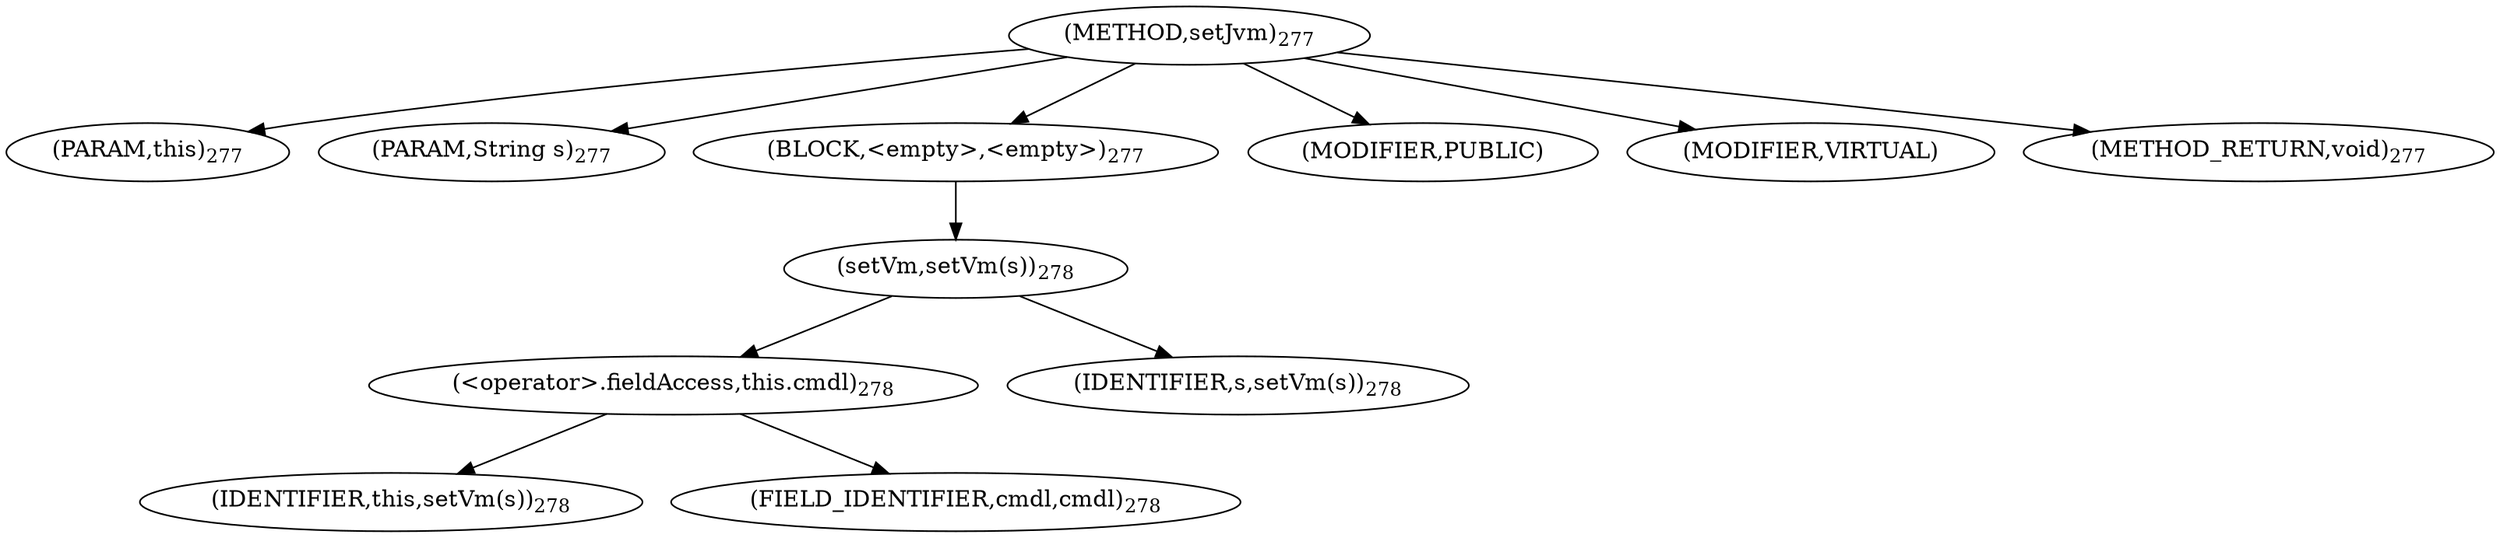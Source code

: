 digraph "setJvm" {  
"522" [label = <(METHOD,setJvm)<SUB>277</SUB>> ]
"523" [label = <(PARAM,this)<SUB>277</SUB>> ]
"524" [label = <(PARAM,String s)<SUB>277</SUB>> ]
"525" [label = <(BLOCK,&lt;empty&gt;,&lt;empty&gt;)<SUB>277</SUB>> ]
"526" [label = <(setVm,setVm(s))<SUB>278</SUB>> ]
"527" [label = <(&lt;operator&gt;.fieldAccess,this.cmdl)<SUB>278</SUB>> ]
"528" [label = <(IDENTIFIER,this,setVm(s))<SUB>278</SUB>> ]
"529" [label = <(FIELD_IDENTIFIER,cmdl,cmdl)<SUB>278</SUB>> ]
"530" [label = <(IDENTIFIER,s,setVm(s))<SUB>278</SUB>> ]
"531" [label = <(MODIFIER,PUBLIC)> ]
"532" [label = <(MODIFIER,VIRTUAL)> ]
"533" [label = <(METHOD_RETURN,void)<SUB>277</SUB>> ]
  "522" -> "523" 
  "522" -> "524" 
  "522" -> "525" 
  "522" -> "531" 
  "522" -> "532" 
  "522" -> "533" 
  "525" -> "526" 
  "526" -> "527" 
  "526" -> "530" 
  "527" -> "528" 
  "527" -> "529" 
}
